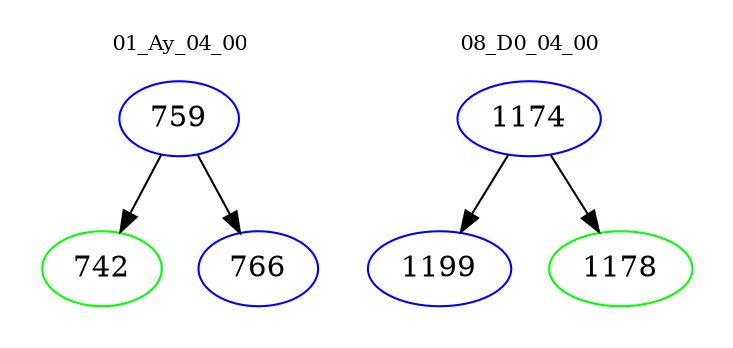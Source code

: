 digraph{
subgraph cluster_0 {
color = white
label = "01_Ay_04_00";
fontsize=10;
T0_759 [label="759", color="blue"]
T0_759 -> T0_742 [color="black"]
T0_742 [label="742", color="green"]
T0_759 -> T0_766 [color="black"]
T0_766 [label="766", color="blue"]
}
subgraph cluster_1 {
color = white
label = "08_D0_04_00";
fontsize=10;
T1_1174 [label="1174", color="blue"]
T1_1174 -> T1_1199 [color="black"]
T1_1199 [label="1199", color="blue"]
T1_1174 -> T1_1178 [color="black"]
T1_1178 [label="1178", color="green"]
}
}
